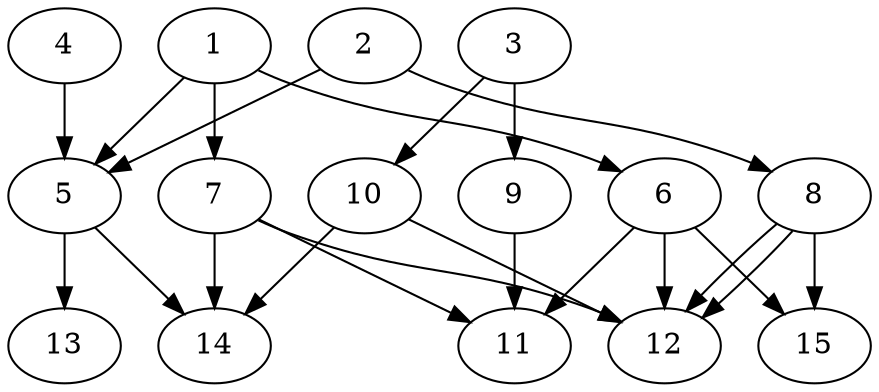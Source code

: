 // DAG automatically generated by daggen at Thu Oct  3 13:59:26 2019
// ./daggen --dot -n 15 --ccr 0.4 --fat 0.7 --regular 0.7 --density 0.7 --mindata 5242880 --maxdata 52428800 
digraph G {
  1 [size="57080320", alpha="0.07", expect_size="22832128"] 
  1 -> 5 [size ="22832128"]
  1 -> 6 [size ="22832128"]
  1 -> 7 [size ="22832128"]
  2 [size="32504320", alpha="0.05", expect_size="13001728"] 
  2 -> 5 [size ="13001728"]
  2 -> 8 [size ="13001728"]
  3 [size="120647680", alpha="0.17", expect_size="48259072"] 
  3 -> 9 [size ="48259072"]
  3 -> 10 [size ="48259072"]
  4 [size="22581760", alpha="0.09", expect_size="9032704"] 
  4 -> 5 [size ="9032704"]
  5 [size="77480960", alpha="0.09", expect_size="30992384"] 
  5 -> 13 [size ="30992384"]
  5 -> 14 [size ="30992384"]
  6 [size="73546240", alpha="0.10", expect_size="29418496"] 
  6 -> 11 [size ="29418496"]
  6 -> 12 [size ="29418496"]
  6 -> 15 [size ="29418496"]
  7 [size="46958080", alpha="0.19", expect_size="18783232"] 
  7 -> 11 [size ="18783232"]
  7 -> 12 [size ="18783232"]
  7 -> 14 [size ="18783232"]
  8 [size="99189760", alpha="0.11", expect_size="39675904"] 
  8 -> 12 [size ="39675904"]
  8 -> 12 [size ="39675904"]
  8 -> 15 [size ="39675904"]
  9 [size="20024320", alpha="0.12", expect_size="8009728"] 
  9 -> 11 [size ="8009728"]
  10 [size="24980480", alpha="0.07", expect_size="9992192"] 
  10 -> 12 [size ="9992192"]
  10 -> 14 [size ="9992192"]
  11 [size="129326080", alpha="0.09", expect_size="51730432"] 
  12 [size="49991680", alpha="0.10", expect_size="19996672"] 
  13 [size="76618240", alpha="0.17", expect_size="30647296"] 
  14 [size="61327360", alpha="0.13", expect_size="24530944"] 
  15 [size="112404480", alpha="0.07", expect_size="44961792"] 
}
